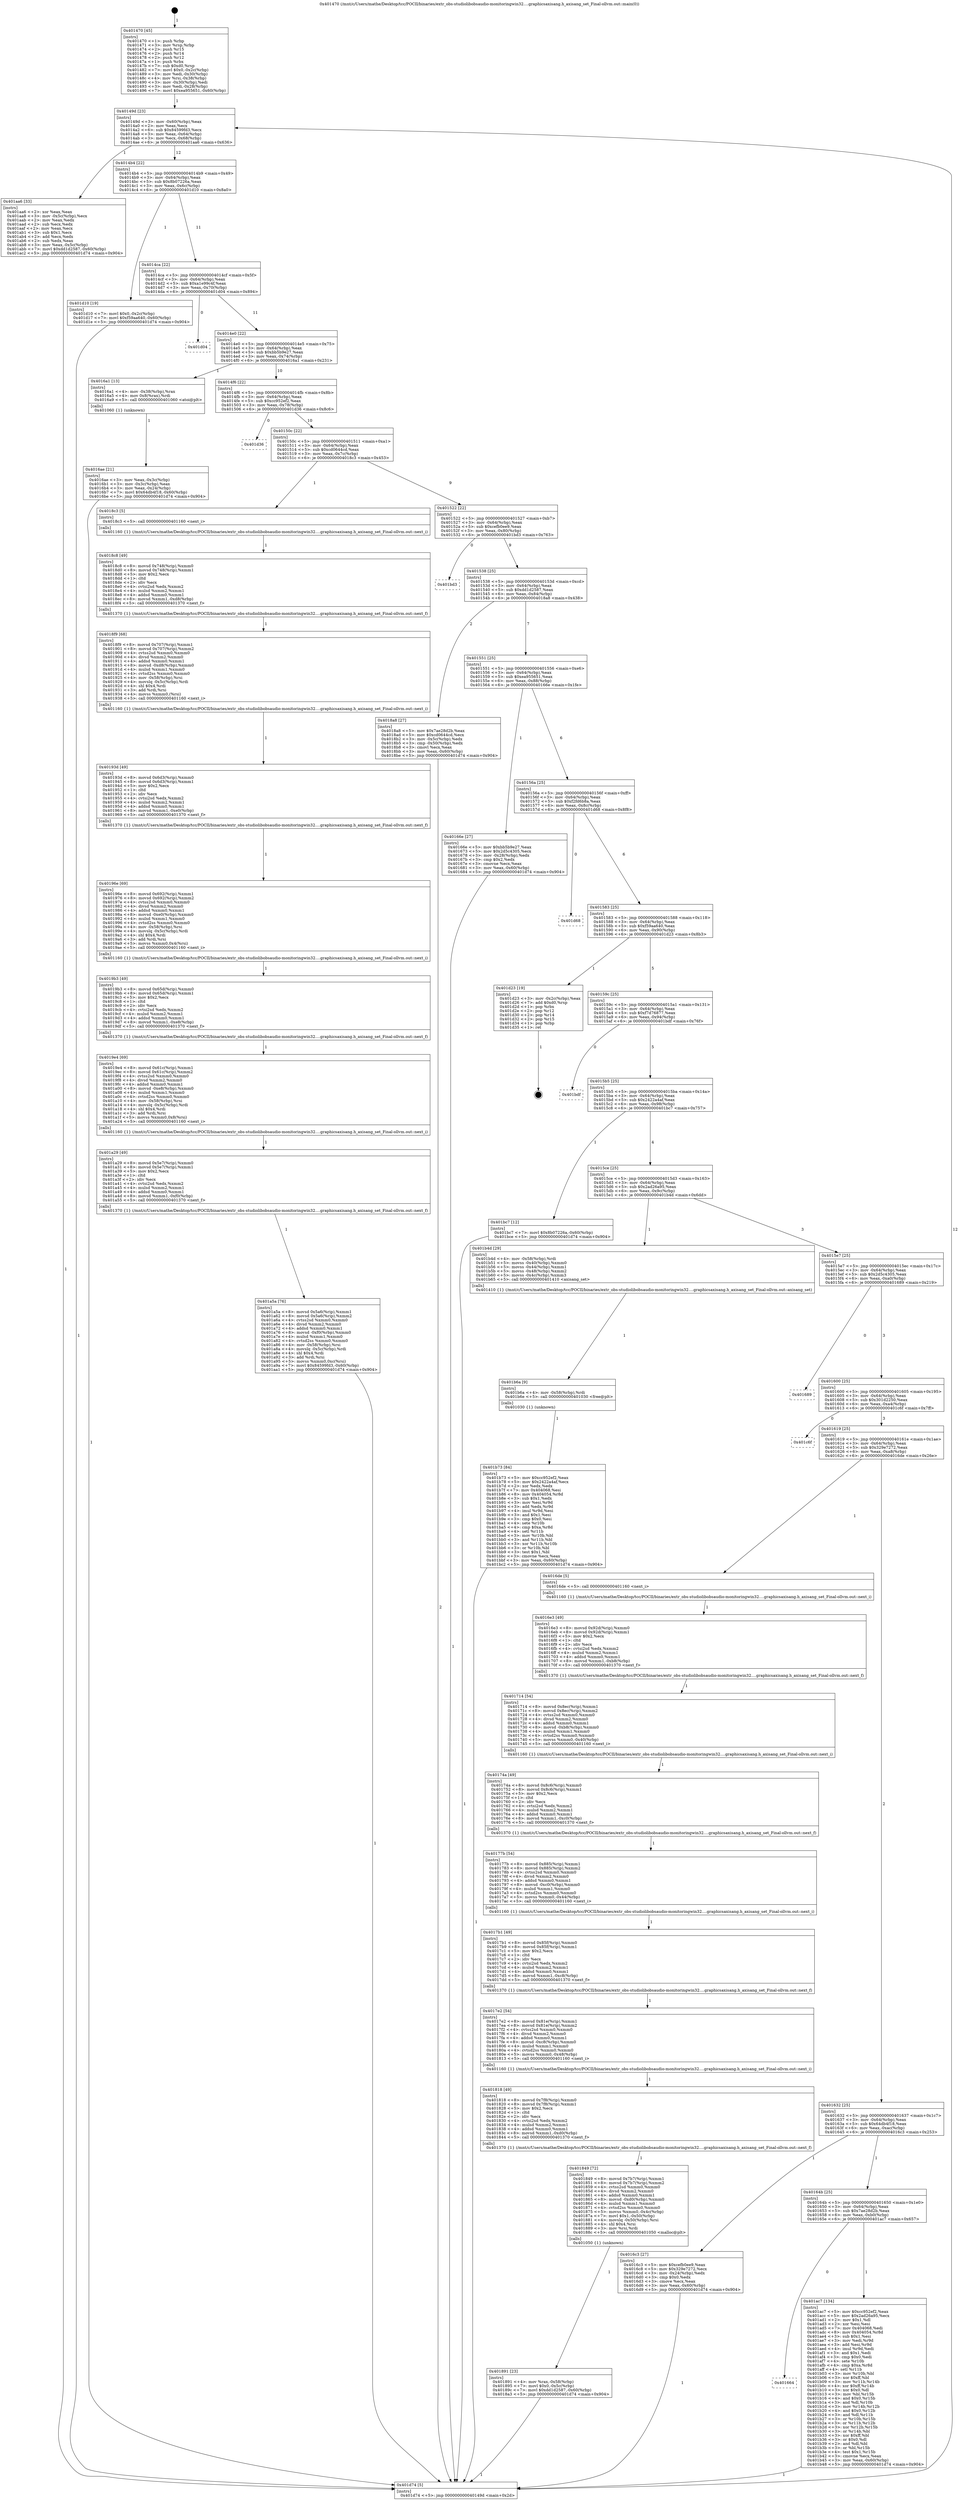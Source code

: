 digraph "0x401470" {
  label = "0x401470 (/mnt/c/Users/mathe/Desktop/tcc/POCII/binaries/extr_obs-studiolibobsaudio-monitoringwin32....graphicsaxisang.h_axisang_set_Final-ollvm.out::main(0))"
  labelloc = "t"
  node[shape=record]

  Entry [label="",width=0.3,height=0.3,shape=circle,fillcolor=black,style=filled]
  "0x40149d" [label="{
     0x40149d [23]\l
     | [instrs]\l
     &nbsp;&nbsp;0x40149d \<+3\>: mov -0x60(%rbp),%eax\l
     &nbsp;&nbsp;0x4014a0 \<+2\>: mov %eax,%ecx\l
     &nbsp;&nbsp;0x4014a2 \<+6\>: sub $0x84599fd3,%ecx\l
     &nbsp;&nbsp;0x4014a8 \<+3\>: mov %eax,-0x64(%rbp)\l
     &nbsp;&nbsp;0x4014ab \<+3\>: mov %ecx,-0x68(%rbp)\l
     &nbsp;&nbsp;0x4014ae \<+6\>: je 0000000000401aa6 \<main+0x636\>\l
  }"]
  "0x401aa6" [label="{
     0x401aa6 [33]\l
     | [instrs]\l
     &nbsp;&nbsp;0x401aa6 \<+2\>: xor %eax,%eax\l
     &nbsp;&nbsp;0x401aa8 \<+3\>: mov -0x5c(%rbp),%ecx\l
     &nbsp;&nbsp;0x401aab \<+2\>: mov %eax,%edx\l
     &nbsp;&nbsp;0x401aad \<+2\>: sub %ecx,%edx\l
     &nbsp;&nbsp;0x401aaf \<+2\>: mov %eax,%ecx\l
     &nbsp;&nbsp;0x401ab1 \<+3\>: sub $0x1,%ecx\l
     &nbsp;&nbsp;0x401ab4 \<+2\>: add %ecx,%edx\l
     &nbsp;&nbsp;0x401ab6 \<+2\>: sub %edx,%eax\l
     &nbsp;&nbsp;0x401ab8 \<+3\>: mov %eax,-0x5c(%rbp)\l
     &nbsp;&nbsp;0x401abb \<+7\>: movl $0xdd1d2587,-0x60(%rbp)\l
     &nbsp;&nbsp;0x401ac2 \<+5\>: jmp 0000000000401d74 \<main+0x904\>\l
  }"]
  "0x4014b4" [label="{
     0x4014b4 [22]\l
     | [instrs]\l
     &nbsp;&nbsp;0x4014b4 \<+5\>: jmp 00000000004014b9 \<main+0x49\>\l
     &nbsp;&nbsp;0x4014b9 \<+3\>: mov -0x64(%rbp),%eax\l
     &nbsp;&nbsp;0x4014bc \<+5\>: sub $0x8b07226a,%eax\l
     &nbsp;&nbsp;0x4014c1 \<+3\>: mov %eax,-0x6c(%rbp)\l
     &nbsp;&nbsp;0x4014c4 \<+6\>: je 0000000000401d10 \<main+0x8a0\>\l
  }"]
  Exit [label="",width=0.3,height=0.3,shape=circle,fillcolor=black,style=filled,peripheries=2]
  "0x401d10" [label="{
     0x401d10 [19]\l
     | [instrs]\l
     &nbsp;&nbsp;0x401d10 \<+7\>: movl $0x0,-0x2c(%rbp)\l
     &nbsp;&nbsp;0x401d17 \<+7\>: movl $0xf59aa640,-0x60(%rbp)\l
     &nbsp;&nbsp;0x401d1e \<+5\>: jmp 0000000000401d74 \<main+0x904\>\l
  }"]
  "0x4014ca" [label="{
     0x4014ca [22]\l
     | [instrs]\l
     &nbsp;&nbsp;0x4014ca \<+5\>: jmp 00000000004014cf \<main+0x5f\>\l
     &nbsp;&nbsp;0x4014cf \<+3\>: mov -0x64(%rbp),%eax\l
     &nbsp;&nbsp;0x4014d2 \<+5\>: sub $0xa1e99c4f,%eax\l
     &nbsp;&nbsp;0x4014d7 \<+3\>: mov %eax,-0x70(%rbp)\l
     &nbsp;&nbsp;0x4014da \<+6\>: je 0000000000401d04 \<main+0x894\>\l
  }"]
  "0x401b73" [label="{
     0x401b73 [84]\l
     | [instrs]\l
     &nbsp;&nbsp;0x401b73 \<+5\>: mov $0xcc952ef2,%eax\l
     &nbsp;&nbsp;0x401b78 \<+5\>: mov $0x2422a4af,%ecx\l
     &nbsp;&nbsp;0x401b7d \<+2\>: xor %edx,%edx\l
     &nbsp;&nbsp;0x401b7f \<+7\>: mov 0x404068,%esi\l
     &nbsp;&nbsp;0x401b86 \<+8\>: mov 0x404054,%r8d\l
     &nbsp;&nbsp;0x401b8e \<+3\>: sub $0x1,%edx\l
     &nbsp;&nbsp;0x401b91 \<+3\>: mov %esi,%r9d\l
     &nbsp;&nbsp;0x401b94 \<+3\>: add %edx,%r9d\l
     &nbsp;&nbsp;0x401b97 \<+4\>: imul %r9d,%esi\l
     &nbsp;&nbsp;0x401b9b \<+3\>: and $0x1,%esi\l
     &nbsp;&nbsp;0x401b9e \<+3\>: cmp $0x0,%esi\l
     &nbsp;&nbsp;0x401ba1 \<+4\>: sete %r10b\l
     &nbsp;&nbsp;0x401ba5 \<+4\>: cmp $0xa,%r8d\l
     &nbsp;&nbsp;0x401ba9 \<+4\>: setl %r11b\l
     &nbsp;&nbsp;0x401bad \<+3\>: mov %r10b,%bl\l
     &nbsp;&nbsp;0x401bb0 \<+3\>: and %r11b,%bl\l
     &nbsp;&nbsp;0x401bb3 \<+3\>: xor %r11b,%r10b\l
     &nbsp;&nbsp;0x401bb6 \<+3\>: or %r10b,%bl\l
     &nbsp;&nbsp;0x401bb9 \<+3\>: test $0x1,%bl\l
     &nbsp;&nbsp;0x401bbc \<+3\>: cmovne %ecx,%eax\l
     &nbsp;&nbsp;0x401bbf \<+3\>: mov %eax,-0x60(%rbp)\l
     &nbsp;&nbsp;0x401bc2 \<+5\>: jmp 0000000000401d74 \<main+0x904\>\l
  }"]
  "0x401d04" [label="{
     0x401d04\l
  }", style=dashed]
  "0x4014e0" [label="{
     0x4014e0 [22]\l
     | [instrs]\l
     &nbsp;&nbsp;0x4014e0 \<+5\>: jmp 00000000004014e5 \<main+0x75\>\l
     &nbsp;&nbsp;0x4014e5 \<+3\>: mov -0x64(%rbp),%eax\l
     &nbsp;&nbsp;0x4014e8 \<+5\>: sub $0xbb5b9e27,%eax\l
     &nbsp;&nbsp;0x4014ed \<+3\>: mov %eax,-0x74(%rbp)\l
     &nbsp;&nbsp;0x4014f0 \<+6\>: je 00000000004016a1 \<main+0x231\>\l
  }"]
  "0x401b6a" [label="{
     0x401b6a [9]\l
     | [instrs]\l
     &nbsp;&nbsp;0x401b6a \<+4\>: mov -0x58(%rbp),%rdi\l
     &nbsp;&nbsp;0x401b6e \<+5\>: call 0000000000401030 \<free@plt\>\l
     | [calls]\l
     &nbsp;&nbsp;0x401030 \{1\} (unknown)\l
  }"]
  "0x4016a1" [label="{
     0x4016a1 [13]\l
     | [instrs]\l
     &nbsp;&nbsp;0x4016a1 \<+4\>: mov -0x38(%rbp),%rax\l
     &nbsp;&nbsp;0x4016a5 \<+4\>: mov 0x8(%rax),%rdi\l
     &nbsp;&nbsp;0x4016a9 \<+5\>: call 0000000000401060 \<atoi@plt\>\l
     | [calls]\l
     &nbsp;&nbsp;0x401060 \{1\} (unknown)\l
  }"]
  "0x4014f6" [label="{
     0x4014f6 [22]\l
     | [instrs]\l
     &nbsp;&nbsp;0x4014f6 \<+5\>: jmp 00000000004014fb \<main+0x8b\>\l
     &nbsp;&nbsp;0x4014fb \<+3\>: mov -0x64(%rbp),%eax\l
     &nbsp;&nbsp;0x4014fe \<+5\>: sub $0xcc952ef2,%eax\l
     &nbsp;&nbsp;0x401503 \<+3\>: mov %eax,-0x78(%rbp)\l
     &nbsp;&nbsp;0x401506 \<+6\>: je 0000000000401d36 \<main+0x8c6\>\l
  }"]
  "0x401664" [label="{
     0x401664\l
  }", style=dashed]
  "0x401d36" [label="{
     0x401d36\l
  }", style=dashed]
  "0x40150c" [label="{
     0x40150c [22]\l
     | [instrs]\l
     &nbsp;&nbsp;0x40150c \<+5\>: jmp 0000000000401511 \<main+0xa1\>\l
     &nbsp;&nbsp;0x401511 \<+3\>: mov -0x64(%rbp),%eax\l
     &nbsp;&nbsp;0x401514 \<+5\>: sub $0xcd0644cd,%eax\l
     &nbsp;&nbsp;0x401519 \<+3\>: mov %eax,-0x7c(%rbp)\l
     &nbsp;&nbsp;0x40151c \<+6\>: je 00000000004018c3 \<main+0x453\>\l
  }"]
  "0x401ac7" [label="{
     0x401ac7 [134]\l
     | [instrs]\l
     &nbsp;&nbsp;0x401ac7 \<+5\>: mov $0xcc952ef2,%eax\l
     &nbsp;&nbsp;0x401acc \<+5\>: mov $0x2ad26a95,%ecx\l
     &nbsp;&nbsp;0x401ad1 \<+2\>: mov $0x1,%dl\l
     &nbsp;&nbsp;0x401ad3 \<+2\>: xor %esi,%esi\l
     &nbsp;&nbsp;0x401ad5 \<+7\>: mov 0x404068,%edi\l
     &nbsp;&nbsp;0x401adc \<+8\>: mov 0x404054,%r8d\l
     &nbsp;&nbsp;0x401ae4 \<+3\>: sub $0x1,%esi\l
     &nbsp;&nbsp;0x401ae7 \<+3\>: mov %edi,%r9d\l
     &nbsp;&nbsp;0x401aea \<+3\>: add %esi,%r9d\l
     &nbsp;&nbsp;0x401aed \<+4\>: imul %r9d,%edi\l
     &nbsp;&nbsp;0x401af1 \<+3\>: and $0x1,%edi\l
     &nbsp;&nbsp;0x401af4 \<+3\>: cmp $0x0,%edi\l
     &nbsp;&nbsp;0x401af7 \<+4\>: sete %r10b\l
     &nbsp;&nbsp;0x401afb \<+4\>: cmp $0xa,%r8d\l
     &nbsp;&nbsp;0x401aff \<+4\>: setl %r11b\l
     &nbsp;&nbsp;0x401b03 \<+3\>: mov %r10b,%bl\l
     &nbsp;&nbsp;0x401b06 \<+3\>: xor $0xff,%bl\l
     &nbsp;&nbsp;0x401b09 \<+3\>: mov %r11b,%r14b\l
     &nbsp;&nbsp;0x401b0c \<+4\>: xor $0xff,%r14b\l
     &nbsp;&nbsp;0x401b10 \<+3\>: xor $0x0,%dl\l
     &nbsp;&nbsp;0x401b13 \<+3\>: mov %bl,%r15b\l
     &nbsp;&nbsp;0x401b16 \<+4\>: and $0x0,%r15b\l
     &nbsp;&nbsp;0x401b1a \<+3\>: and %dl,%r10b\l
     &nbsp;&nbsp;0x401b1d \<+3\>: mov %r14b,%r12b\l
     &nbsp;&nbsp;0x401b20 \<+4\>: and $0x0,%r12b\l
     &nbsp;&nbsp;0x401b24 \<+3\>: and %dl,%r11b\l
     &nbsp;&nbsp;0x401b27 \<+3\>: or %r10b,%r15b\l
     &nbsp;&nbsp;0x401b2a \<+3\>: or %r11b,%r12b\l
     &nbsp;&nbsp;0x401b2d \<+3\>: xor %r12b,%r15b\l
     &nbsp;&nbsp;0x401b30 \<+3\>: or %r14b,%bl\l
     &nbsp;&nbsp;0x401b33 \<+3\>: xor $0xff,%bl\l
     &nbsp;&nbsp;0x401b36 \<+3\>: or $0x0,%dl\l
     &nbsp;&nbsp;0x401b39 \<+2\>: and %dl,%bl\l
     &nbsp;&nbsp;0x401b3b \<+3\>: or %bl,%r15b\l
     &nbsp;&nbsp;0x401b3e \<+4\>: test $0x1,%r15b\l
     &nbsp;&nbsp;0x401b42 \<+3\>: cmovne %ecx,%eax\l
     &nbsp;&nbsp;0x401b45 \<+3\>: mov %eax,-0x60(%rbp)\l
     &nbsp;&nbsp;0x401b48 \<+5\>: jmp 0000000000401d74 \<main+0x904\>\l
  }"]
  "0x4018c3" [label="{
     0x4018c3 [5]\l
     | [instrs]\l
     &nbsp;&nbsp;0x4018c3 \<+5\>: call 0000000000401160 \<next_i\>\l
     | [calls]\l
     &nbsp;&nbsp;0x401160 \{1\} (/mnt/c/Users/mathe/Desktop/tcc/POCII/binaries/extr_obs-studiolibobsaudio-monitoringwin32....graphicsaxisang.h_axisang_set_Final-ollvm.out::next_i)\l
  }"]
  "0x401522" [label="{
     0x401522 [22]\l
     | [instrs]\l
     &nbsp;&nbsp;0x401522 \<+5\>: jmp 0000000000401527 \<main+0xb7\>\l
     &nbsp;&nbsp;0x401527 \<+3\>: mov -0x64(%rbp),%eax\l
     &nbsp;&nbsp;0x40152a \<+5\>: sub $0xcefb0ee9,%eax\l
     &nbsp;&nbsp;0x40152f \<+3\>: mov %eax,-0x80(%rbp)\l
     &nbsp;&nbsp;0x401532 \<+6\>: je 0000000000401bd3 \<main+0x763\>\l
  }"]
  "0x401a5a" [label="{
     0x401a5a [76]\l
     | [instrs]\l
     &nbsp;&nbsp;0x401a5a \<+8\>: movsd 0x5a6(%rip),%xmm1\l
     &nbsp;&nbsp;0x401a62 \<+8\>: movsd 0x5a6(%rip),%xmm2\l
     &nbsp;&nbsp;0x401a6a \<+4\>: cvtss2sd %xmm0,%xmm0\l
     &nbsp;&nbsp;0x401a6e \<+4\>: divsd %xmm2,%xmm0\l
     &nbsp;&nbsp;0x401a72 \<+4\>: addsd %xmm0,%xmm1\l
     &nbsp;&nbsp;0x401a76 \<+8\>: movsd -0xf0(%rbp),%xmm0\l
     &nbsp;&nbsp;0x401a7e \<+4\>: mulsd %xmm1,%xmm0\l
     &nbsp;&nbsp;0x401a82 \<+4\>: cvtsd2ss %xmm0,%xmm0\l
     &nbsp;&nbsp;0x401a86 \<+4\>: mov -0x58(%rbp),%rsi\l
     &nbsp;&nbsp;0x401a8a \<+4\>: movslq -0x5c(%rbp),%rdi\l
     &nbsp;&nbsp;0x401a8e \<+4\>: shl $0x4,%rdi\l
     &nbsp;&nbsp;0x401a92 \<+3\>: add %rdi,%rsi\l
     &nbsp;&nbsp;0x401a95 \<+5\>: movss %xmm0,0xc(%rsi)\l
     &nbsp;&nbsp;0x401a9a \<+7\>: movl $0x84599fd3,-0x60(%rbp)\l
     &nbsp;&nbsp;0x401aa1 \<+5\>: jmp 0000000000401d74 \<main+0x904\>\l
  }"]
  "0x401bd3" [label="{
     0x401bd3\l
  }", style=dashed]
  "0x401538" [label="{
     0x401538 [25]\l
     | [instrs]\l
     &nbsp;&nbsp;0x401538 \<+5\>: jmp 000000000040153d \<main+0xcd\>\l
     &nbsp;&nbsp;0x40153d \<+3\>: mov -0x64(%rbp),%eax\l
     &nbsp;&nbsp;0x401540 \<+5\>: sub $0xdd1d2587,%eax\l
     &nbsp;&nbsp;0x401545 \<+6\>: mov %eax,-0x84(%rbp)\l
     &nbsp;&nbsp;0x40154b \<+6\>: je 00000000004018a8 \<main+0x438\>\l
  }"]
  "0x401a29" [label="{
     0x401a29 [49]\l
     | [instrs]\l
     &nbsp;&nbsp;0x401a29 \<+8\>: movsd 0x5e7(%rip),%xmm0\l
     &nbsp;&nbsp;0x401a31 \<+8\>: movsd 0x5e7(%rip),%xmm1\l
     &nbsp;&nbsp;0x401a39 \<+5\>: mov $0x2,%ecx\l
     &nbsp;&nbsp;0x401a3e \<+1\>: cltd\l
     &nbsp;&nbsp;0x401a3f \<+2\>: idiv %ecx\l
     &nbsp;&nbsp;0x401a41 \<+4\>: cvtsi2sd %edx,%xmm2\l
     &nbsp;&nbsp;0x401a45 \<+4\>: mulsd %xmm2,%xmm1\l
     &nbsp;&nbsp;0x401a49 \<+4\>: addsd %xmm0,%xmm1\l
     &nbsp;&nbsp;0x401a4d \<+8\>: movsd %xmm1,-0xf0(%rbp)\l
     &nbsp;&nbsp;0x401a55 \<+5\>: call 0000000000401370 \<next_f\>\l
     | [calls]\l
     &nbsp;&nbsp;0x401370 \{1\} (/mnt/c/Users/mathe/Desktop/tcc/POCII/binaries/extr_obs-studiolibobsaudio-monitoringwin32....graphicsaxisang.h_axisang_set_Final-ollvm.out::next_f)\l
  }"]
  "0x4018a8" [label="{
     0x4018a8 [27]\l
     | [instrs]\l
     &nbsp;&nbsp;0x4018a8 \<+5\>: mov $0x7ae28d2b,%eax\l
     &nbsp;&nbsp;0x4018ad \<+5\>: mov $0xcd0644cd,%ecx\l
     &nbsp;&nbsp;0x4018b2 \<+3\>: mov -0x5c(%rbp),%edx\l
     &nbsp;&nbsp;0x4018b5 \<+3\>: cmp -0x50(%rbp),%edx\l
     &nbsp;&nbsp;0x4018b8 \<+3\>: cmovl %ecx,%eax\l
     &nbsp;&nbsp;0x4018bb \<+3\>: mov %eax,-0x60(%rbp)\l
     &nbsp;&nbsp;0x4018be \<+5\>: jmp 0000000000401d74 \<main+0x904\>\l
  }"]
  "0x401551" [label="{
     0x401551 [25]\l
     | [instrs]\l
     &nbsp;&nbsp;0x401551 \<+5\>: jmp 0000000000401556 \<main+0xe6\>\l
     &nbsp;&nbsp;0x401556 \<+3\>: mov -0x64(%rbp),%eax\l
     &nbsp;&nbsp;0x401559 \<+5\>: sub $0xea955651,%eax\l
     &nbsp;&nbsp;0x40155e \<+6\>: mov %eax,-0x88(%rbp)\l
     &nbsp;&nbsp;0x401564 \<+6\>: je 000000000040166e \<main+0x1fe\>\l
  }"]
  "0x4019e4" [label="{
     0x4019e4 [69]\l
     | [instrs]\l
     &nbsp;&nbsp;0x4019e4 \<+8\>: movsd 0x61c(%rip),%xmm1\l
     &nbsp;&nbsp;0x4019ec \<+8\>: movsd 0x61c(%rip),%xmm2\l
     &nbsp;&nbsp;0x4019f4 \<+4\>: cvtss2sd %xmm0,%xmm0\l
     &nbsp;&nbsp;0x4019f8 \<+4\>: divsd %xmm2,%xmm0\l
     &nbsp;&nbsp;0x4019fc \<+4\>: addsd %xmm0,%xmm1\l
     &nbsp;&nbsp;0x401a00 \<+8\>: movsd -0xe8(%rbp),%xmm0\l
     &nbsp;&nbsp;0x401a08 \<+4\>: mulsd %xmm1,%xmm0\l
     &nbsp;&nbsp;0x401a0c \<+4\>: cvtsd2ss %xmm0,%xmm0\l
     &nbsp;&nbsp;0x401a10 \<+4\>: mov -0x58(%rbp),%rsi\l
     &nbsp;&nbsp;0x401a14 \<+4\>: movslq -0x5c(%rbp),%rdi\l
     &nbsp;&nbsp;0x401a18 \<+4\>: shl $0x4,%rdi\l
     &nbsp;&nbsp;0x401a1c \<+3\>: add %rdi,%rsi\l
     &nbsp;&nbsp;0x401a1f \<+5\>: movss %xmm0,0x8(%rsi)\l
     &nbsp;&nbsp;0x401a24 \<+5\>: call 0000000000401160 \<next_i\>\l
     | [calls]\l
     &nbsp;&nbsp;0x401160 \{1\} (/mnt/c/Users/mathe/Desktop/tcc/POCII/binaries/extr_obs-studiolibobsaudio-monitoringwin32....graphicsaxisang.h_axisang_set_Final-ollvm.out::next_i)\l
  }"]
  "0x40166e" [label="{
     0x40166e [27]\l
     | [instrs]\l
     &nbsp;&nbsp;0x40166e \<+5\>: mov $0xbb5b9e27,%eax\l
     &nbsp;&nbsp;0x401673 \<+5\>: mov $0x2d5c4305,%ecx\l
     &nbsp;&nbsp;0x401678 \<+3\>: mov -0x28(%rbp),%edx\l
     &nbsp;&nbsp;0x40167b \<+3\>: cmp $0x2,%edx\l
     &nbsp;&nbsp;0x40167e \<+3\>: cmovne %ecx,%eax\l
     &nbsp;&nbsp;0x401681 \<+3\>: mov %eax,-0x60(%rbp)\l
     &nbsp;&nbsp;0x401684 \<+5\>: jmp 0000000000401d74 \<main+0x904\>\l
  }"]
  "0x40156a" [label="{
     0x40156a [25]\l
     | [instrs]\l
     &nbsp;&nbsp;0x40156a \<+5\>: jmp 000000000040156f \<main+0xff\>\l
     &nbsp;&nbsp;0x40156f \<+3\>: mov -0x64(%rbp),%eax\l
     &nbsp;&nbsp;0x401572 \<+5\>: sub $0xf2fd6b8a,%eax\l
     &nbsp;&nbsp;0x401577 \<+6\>: mov %eax,-0x8c(%rbp)\l
     &nbsp;&nbsp;0x40157d \<+6\>: je 0000000000401d68 \<main+0x8f8\>\l
  }"]
  "0x401d74" [label="{
     0x401d74 [5]\l
     | [instrs]\l
     &nbsp;&nbsp;0x401d74 \<+5\>: jmp 000000000040149d \<main+0x2d\>\l
  }"]
  "0x401470" [label="{
     0x401470 [45]\l
     | [instrs]\l
     &nbsp;&nbsp;0x401470 \<+1\>: push %rbp\l
     &nbsp;&nbsp;0x401471 \<+3\>: mov %rsp,%rbp\l
     &nbsp;&nbsp;0x401474 \<+2\>: push %r15\l
     &nbsp;&nbsp;0x401476 \<+2\>: push %r14\l
     &nbsp;&nbsp;0x401478 \<+2\>: push %r12\l
     &nbsp;&nbsp;0x40147a \<+1\>: push %rbx\l
     &nbsp;&nbsp;0x40147b \<+7\>: sub $0xd0,%rsp\l
     &nbsp;&nbsp;0x401482 \<+7\>: movl $0x0,-0x2c(%rbp)\l
     &nbsp;&nbsp;0x401489 \<+3\>: mov %edi,-0x30(%rbp)\l
     &nbsp;&nbsp;0x40148c \<+4\>: mov %rsi,-0x38(%rbp)\l
     &nbsp;&nbsp;0x401490 \<+3\>: mov -0x30(%rbp),%edi\l
     &nbsp;&nbsp;0x401493 \<+3\>: mov %edi,-0x28(%rbp)\l
     &nbsp;&nbsp;0x401496 \<+7\>: movl $0xea955651,-0x60(%rbp)\l
  }"]
  "0x4016ae" [label="{
     0x4016ae [21]\l
     | [instrs]\l
     &nbsp;&nbsp;0x4016ae \<+3\>: mov %eax,-0x3c(%rbp)\l
     &nbsp;&nbsp;0x4016b1 \<+3\>: mov -0x3c(%rbp),%eax\l
     &nbsp;&nbsp;0x4016b4 \<+3\>: mov %eax,-0x24(%rbp)\l
     &nbsp;&nbsp;0x4016b7 \<+7\>: movl $0x64db4f18,-0x60(%rbp)\l
     &nbsp;&nbsp;0x4016be \<+5\>: jmp 0000000000401d74 \<main+0x904\>\l
  }"]
  "0x4019b3" [label="{
     0x4019b3 [49]\l
     | [instrs]\l
     &nbsp;&nbsp;0x4019b3 \<+8\>: movsd 0x65d(%rip),%xmm0\l
     &nbsp;&nbsp;0x4019bb \<+8\>: movsd 0x65d(%rip),%xmm1\l
     &nbsp;&nbsp;0x4019c3 \<+5\>: mov $0x2,%ecx\l
     &nbsp;&nbsp;0x4019c8 \<+1\>: cltd\l
     &nbsp;&nbsp;0x4019c9 \<+2\>: idiv %ecx\l
     &nbsp;&nbsp;0x4019cb \<+4\>: cvtsi2sd %edx,%xmm2\l
     &nbsp;&nbsp;0x4019cf \<+4\>: mulsd %xmm2,%xmm1\l
     &nbsp;&nbsp;0x4019d3 \<+4\>: addsd %xmm0,%xmm1\l
     &nbsp;&nbsp;0x4019d7 \<+8\>: movsd %xmm1,-0xe8(%rbp)\l
     &nbsp;&nbsp;0x4019df \<+5\>: call 0000000000401370 \<next_f\>\l
     | [calls]\l
     &nbsp;&nbsp;0x401370 \{1\} (/mnt/c/Users/mathe/Desktop/tcc/POCII/binaries/extr_obs-studiolibobsaudio-monitoringwin32....graphicsaxisang.h_axisang_set_Final-ollvm.out::next_f)\l
  }"]
  "0x401d68" [label="{
     0x401d68\l
  }", style=dashed]
  "0x401583" [label="{
     0x401583 [25]\l
     | [instrs]\l
     &nbsp;&nbsp;0x401583 \<+5\>: jmp 0000000000401588 \<main+0x118\>\l
     &nbsp;&nbsp;0x401588 \<+3\>: mov -0x64(%rbp),%eax\l
     &nbsp;&nbsp;0x40158b \<+5\>: sub $0xf59aa640,%eax\l
     &nbsp;&nbsp;0x401590 \<+6\>: mov %eax,-0x90(%rbp)\l
     &nbsp;&nbsp;0x401596 \<+6\>: je 0000000000401d23 \<main+0x8b3\>\l
  }"]
  "0x40196e" [label="{
     0x40196e [69]\l
     | [instrs]\l
     &nbsp;&nbsp;0x40196e \<+8\>: movsd 0x692(%rip),%xmm1\l
     &nbsp;&nbsp;0x401976 \<+8\>: movsd 0x692(%rip),%xmm2\l
     &nbsp;&nbsp;0x40197e \<+4\>: cvtss2sd %xmm0,%xmm0\l
     &nbsp;&nbsp;0x401982 \<+4\>: divsd %xmm2,%xmm0\l
     &nbsp;&nbsp;0x401986 \<+4\>: addsd %xmm0,%xmm1\l
     &nbsp;&nbsp;0x40198a \<+8\>: movsd -0xe0(%rbp),%xmm0\l
     &nbsp;&nbsp;0x401992 \<+4\>: mulsd %xmm1,%xmm0\l
     &nbsp;&nbsp;0x401996 \<+4\>: cvtsd2ss %xmm0,%xmm0\l
     &nbsp;&nbsp;0x40199a \<+4\>: mov -0x58(%rbp),%rsi\l
     &nbsp;&nbsp;0x40199e \<+4\>: movslq -0x5c(%rbp),%rdi\l
     &nbsp;&nbsp;0x4019a2 \<+4\>: shl $0x4,%rdi\l
     &nbsp;&nbsp;0x4019a6 \<+3\>: add %rdi,%rsi\l
     &nbsp;&nbsp;0x4019a9 \<+5\>: movss %xmm0,0x4(%rsi)\l
     &nbsp;&nbsp;0x4019ae \<+5\>: call 0000000000401160 \<next_i\>\l
     | [calls]\l
     &nbsp;&nbsp;0x401160 \{1\} (/mnt/c/Users/mathe/Desktop/tcc/POCII/binaries/extr_obs-studiolibobsaudio-monitoringwin32....graphicsaxisang.h_axisang_set_Final-ollvm.out::next_i)\l
  }"]
  "0x401d23" [label="{
     0x401d23 [19]\l
     | [instrs]\l
     &nbsp;&nbsp;0x401d23 \<+3\>: mov -0x2c(%rbp),%eax\l
     &nbsp;&nbsp;0x401d26 \<+7\>: add $0xd0,%rsp\l
     &nbsp;&nbsp;0x401d2d \<+1\>: pop %rbx\l
     &nbsp;&nbsp;0x401d2e \<+2\>: pop %r12\l
     &nbsp;&nbsp;0x401d30 \<+2\>: pop %r14\l
     &nbsp;&nbsp;0x401d32 \<+2\>: pop %r15\l
     &nbsp;&nbsp;0x401d34 \<+1\>: pop %rbp\l
     &nbsp;&nbsp;0x401d35 \<+1\>: ret\l
  }"]
  "0x40159c" [label="{
     0x40159c [25]\l
     | [instrs]\l
     &nbsp;&nbsp;0x40159c \<+5\>: jmp 00000000004015a1 \<main+0x131\>\l
     &nbsp;&nbsp;0x4015a1 \<+3\>: mov -0x64(%rbp),%eax\l
     &nbsp;&nbsp;0x4015a4 \<+5\>: sub $0xf7d76877,%eax\l
     &nbsp;&nbsp;0x4015a9 \<+6\>: mov %eax,-0x94(%rbp)\l
     &nbsp;&nbsp;0x4015af \<+6\>: je 0000000000401bdf \<main+0x76f\>\l
  }"]
  "0x40193d" [label="{
     0x40193d [49]\l
     | [instrs]\l
     &nbsp;&nbsp;0x40193d \<+8\>: movsd 0x6d3(%rip),%xmm0\l
     &nbsp;&nbsp;0x401945 \<+8\>: movsd 0x6d3(%rip),%xmm1\l
     &nbsp;&nbsp;0x40194d \<+5\>: mov $0x2,%ecx\l
     &nbsp;&nbsp;0x401952 \<+1\>: cltd\l
     &nbsp;&nbsp;0x401953 \<+2\>: idiv %ecx\l
     &nbsp;&nbsp;0x401955 \<+4\>: cvtsi2sd %edx,%xmm2\l
     &nbsp;&nbsp;0x401959 \<+4\>: mulsd %xmm2,%xmm1\l
     &nbsp;&nbsp;0x40195d \<+4\>: addsd %xmm0,%xmm1\l
     &nbsp;&nbsp;0x401961 \<+8\>: movsd %xmm1,-0xe0(%rbp)\l
     &nbsp;&nbsp;0x401969 \<+5\>: call 0000000000401370 \<next_f\>\l
     | [calls]\l
     &nbsp;&nbsp;0x401370 \{1\} (/mnt/c/Users/mathe/Desktop/tcc/POCII/binaries/extr_obs-studiolibobsaudio-monitoringwin32....graphicsaxisang.h_axisang_set_Final-ollvm.out::next_f)\l
  }"]
  "0x401bdf" [label="{
     0x401bdf\l
  }", style=dashed]
  "0x4015b5" [label="{
     0x4015b5 [25]\l
     | [instrs]\l
     &nbsp;&nbsp;0x4015b5 \<+5\>: jmp 00000000004015ba \<main+0x14a\>\l
     &nbsp;&nbsp;0x4015ba \<+3\>: mov -0x64(%rbp),%eax\l
     &nbsp;&nbsp;0x4015bd \<+5\>: sub $0x2422a4af,%eax\l
     &nbsp;&nbsp;0x4015c2 \<+6\>: mov %eax,-0x98(%rbp)\l
     &nbsp;&nbsp;0x4015c8 \<+6\>: je 0000000000401bc7 \<main+0x757\>\l
  }"]
  "0x4018f9" [label="{
     0x4018f9 [68]\l
     | [instrs]\l
     &nbsp;&nbsp;0x4018f9 \<+8\>: movsd 0x707(%rip),%xmm1\l
     &nbsp;&nbsp;0x401901 \<+8\>: movsd 0x707(%rip),%xmm2\l
     &nbsp;&nbsp;0x401909 \<+4\>: cvtss2sd %xmm0,%xmm0\l
     &nbsp;&nbsp;0x40190d \<+4\>: divsd %xmm2,%xmm0\l
     &nbsp;&nbsp;0x401911 \<+4\>: addsd %xmm0,%xmm1\l
     &nbsp;&nbsp;0x401915 \<+8\>: movsd -0xd8(%rbp),%xmm0\l
     &nbsp;&nbsp;0x40191d \<+4\>: mulsd %xmm1,%xmm0\l
     &nbsp;&nbsp;0x401921 \<+4\>: cvtsd2ss %xmm0,%xmm0\l
     &nbsp;&nbsp;0x401925 \<+4\>: mov -0x58(%rbp),%rsi\l
     &nbsp;&nbsp;0x401929 \<+4\>: movslq -0x5c(%rbp),%rdi\l
     &nbsp;&nbsp;0x40192d \<+4\>: shl $0x4,%rdi\l
     &nbsp;&nbsp;0x401931 \<+3\>: add %rdi,%rsi\l
     &nbsp;&nbsp;0x401934 \<+4\>: movss %xmm0,(%rsi)\l
     &nbsp;&nbsp;0x401938 \<+5\>: call 0000000000401160 \<next_i\>\l
     | [calls]\l
     &nbsp;&nbsp;0x401160 \{1\} (/mnt/c/Users/mathe/Desktop/tcc/POCII/binaries/extr_obs-studiolibobsaudio-monitoringwin32....graphicsaxisang.h_axisang_set_Final-ollvm.out::next_i)\l
  }"]
  "0x401bc7" [label="{
     0x401bc7 [12]\l
     | [instrs]\l
     &nbsp;&nbsp;0x401bc7 \<+7\>: movl $0x8b07226a,-0x60(%rbp)\l
     &nbsp;&nbsp;0x401bce \<+5\>: jmp 0000000000401d74 \<main+0x904\>\l
  }"]
  "0x4015ce" [label="{
     0x4015ce [25]\l
     | [instrs]\l
     &nbsp;&nbsp;0x4015ce \<+5\>: jmp 00000000004015d3 \<main+0x163\>\l
     &nbsp;&nbsp;0x4015d3 \<+3\>: mov -0x64(%rbp),%eax\l
     &nbsp;&nbsp;0x4015d6 \<+5\>: sub $0x2ad26a95,%eax\l
     &nbsp;&nbsp;0x4015db \<+6\>: mov %eax,-0x9c(%rbp)\l
     &nbsp;&nbsp;0x4015e1 \<+6\>: je 0000000000401b4d \<main+0x6dd\>\l
  }"]
  "0x4018c8" [label="{
     0x4018c8 [49]\l
     | [instrs]\l
     &nbsp;&nbsp;0x4018c8 \<+8\>: movsd 0x748(%rip),%xmm0\l
     &nbsp;&nbsp;0x4018d0 \<+8\>: movsd 0x748(%rip),%xmm1\l
     &nbsp;&nbsp;0x4018d8 \<+5\>: mov $0x2,%ecx\l
     &nbsp;&nbsp;0x4018dd \<+1\>: cltd\l
     &nbsp;&nbsp;0x4018de \<+2\>: idiv %ecx\l
     &nbsp;&nbsp;0x4018e0 \<+4\>: cvtsi2sd %edx,%xmm2\l
     &nbsp;&nbsp;0x4018e4 \<+4\>: mulsd %xmm2,%xmm1\l
     &nbsp;&nbsp;0x4018e8 \<+4\>: addsd %xmm0,%xmm1\l
     &nbsp;&nbsp;0x4018ec \<+8\>: movsd %xmm1,-0xd8(%rbp)\l
     &nbsp;&nbsp;0x4018f4 \<+5\>: call 0000000000401370 \<next_f\>\l
     | [calls]\l
     &nbsp;&nbsp;0x401370 \{1\} (/mnt/c/Users/mathe/Desktop/tcc/POCII/binaries/extr_obs-studiolibobsaudio-monitoringwin32....graphicsaxisang.h_axisang_set_Final-ollvm.out::next_f)\l
  }"]
  "0x401b4d" [label="{
     0x401b4d [29]\l
     | [instrs]\l
     &nbsp;&nbsp;0x401b4d \<+4\>: mov -0x58(%rbp),%rdi\l
     &nbsp;&nbsp;0x401b51 \<+5\>: movss -0x40(%rbp),%xmm0\l
     &nbsp;&nbsp;0x401b56 \<+5\>: movss -0x44(%rbp),%xmm1\l
     &nbsp;&nbsp;0x401b5b \<+5\>: movss -0x48(%rbp),%xmm2\l
     &nbsp;&nbsp;0x401b60 \<+5\>: movss -0x4c(%rbp),%xmm3\l
     &nbsp;&nbsp;0x401b65 \<+5\>: call 0000000000401410 \<axisang_set\>\l
     | [calls]\l
     &nbsp;&nbsp;0x401410 \{1\} (/mnt/c/Users/mathe/Desktop/tcc/POCII/binaries/extr_obs-studiolibobsaudio-monitoringwin32....graphicsaxisang.h_axisang_set_Final-ollvm.out::axisang_set)\l
  }"]
  "0x4015e7" [label="{
     0x4015e7 [25]\l
     | [instrs]\l
     &nbsp;&nbsp;0x4015e7 \<+5\>: jmp 00000000004015ec \<main+0x17c\>\l
     &nbsp;&nbsp;0x4015ec \<+3\>: mov -0x64(%rbp),%eax\l
     &nbsp;&nbsp;0x4015ef \<+5\>: sub $0x2d5c4305,%eax\l
     &nbsp;&nbsp;0x4015f4 \<+6\>: mov %eax,-0xa0(%rbp)\l
     &nbsp;&nbsp;0x4015fa \<+6\>: je 0000000000401689 \<main+0x219\>\l
  }"]
  "0x401891" [label="{
     0x401891 [23]\l
     | [instrs]\l
     &nbsp;&nbsp;0x401891 \<+4\>: mov %rax,-0x58(%rbp)\l
     &nbsp;&nbsp;0x401895 \<+7\>: movl $0x0,-0x5c(%rbp)\l
     &nbsp;&nbsp;0x40189c \<+7\>: movl $0xdd1d2587,-0x60(%rbp)\l
     &nbsp;&nbsp;0x4018a3 \<+5\>: jmp 0000000000401d74 \<main+0x904\>\l
  }"]
  "0x401689" [label="{
     0x401689\l
  }", style=dashed]
  "0x401600" [label="{
     0x401600 [25]\l
     | [instrs]\l
     &nbsp;&nbsp;0x401600 \<+5\>: jmp 0000000000401605 \<main+0x195\>\l
     &nbsp;&nbsp;0x401605 \<+3\>: mov -0x64(%rbp),%eax\l
     &nbsp;&nbsp;0x401608 \<+5\>: sub $0x301d2250,%eax\l
     &nbsp;&nbsp;0x40160d \<+6\>: mov %eax,-0xa4(%rbp)\l
     &nbsp;&nbsp;0x401613 \<+6\>: je 0000000000401c6f \<main+0x7ff\>\l
  }"]
  "0x401849" [label="{
     0x401849 [72]\l
     | [instrs]\l
     &nbsp;&nbsp;0x401849 \<+8\>: movsd 0x7b7(%rip),%xmm1\l
     &nbsp;&nbsp;0x401851 \<+8\>: movsd 0x7b7(%rip),%xmm2\l
     &nbsp;&nbsp;0x401859 \<+4\>: cvtss2sd %xmm0,%xmm0\l
     &nbsp;&nbsp;0x40185d \<+4\>: divsd %xmm2,%xmm0\l
     &nbsp;&nbsp;0x401861 \<+4\>: addsd %xmm0,%xmm1\l
     &nbsp;&nbsp;0x401865 \<+8\>: movsd -0xd0(%rbp),%xmm0\l
     &nbsp;&nbsp;0x40186d \<+4\>: mulsd %xmm1,%xmm0\l
     &nbsp;&nbsp;0x401871 \<+4\>: cvtsd2ss %xmm0,%xmm0\l
     &nbsp;&nbsp;0x401875 \<+5\>: movss %xmm0,-0x4c(%rbp)\l
     &nbsp;&nbsp;0x40187a \<+7\>: movl $0x1,-0x50(%rbp)\l
     &nbsp;&nbsp;0x401881 \<+4\>: movslq -0x50(%rbp),%rsi\l
     &nbsp;&nbsp;0x401885 \<+4\>: shl $0x4,%rsi\l
     &nbsp;&nbsp;0x401889 \<+3\>: mov %rsi,%rdi\l
     &nbsp;&nbsp;0x40188c \<+5\>: call 0000000000401050 \<malloc@plt\>\l
     | [calls]\l
     &nbsp;&nbsp;0x401050 \{1\} (unknown)\l
  }"]
  "0x401c6f" [label="{
     0x401c6f\l
  }", style=dashed]
  "0x401619" [label="{
     0x401619 [25]\l
     | [instrs]\l
     &nbsp;&nbsp;0x401619 \<+5\>: jmp 000000000040161e \<main+0x1ae\>\l
     &nbsp;&nbsp;0x40161e \<+3\>: mov -0x64(%rbp),%eax\l
     &nbsp;&nbsp;0x401621 \<+5\>: sub $0x329e7272,%eax\l
     &nbsp;&nbsp;0x401626 \<+6\>: mov %eax,-0xa8(%rbp)\l
     &nbsp;&nbsp;0x40162c \<+6\>: je 00000000004016de \<main+0x26e\>\l
  }"]
  "0x401818" [label="{
     0x401818 [49]\l
     | [instrs]\l
     &nbsp;&nbsp;0x401818 \<+8\>: movsd 0x7f8(%rip),%xmm0\l
     &nbsp;&nbsp;0x401820 \<+8\>: movsd 0x7f8(%rip),%xmm1\l
     &nbsp;&nbsp;0x401828 \<+5\>: mov $0x2,%ecx\l
     &nbsp;&nbsp;0x40182d \<+1\>: cltd\l
     &nbsp;&nbsp;0x40182e \<+2\>: idiv %ecx\l
     &nbsp;&nbsp;0x401830 \<+4\>: cvtsi2sd %edx,%xmm2\l
     &nbsp;&nbsp;0x401834 \<+4\>: mulsd %xmm2,%xmm1\l
     &nbsp;&nbsp;0x401838 \<+4\>: addsd %xmm0,%xmm1\l
     &nbsp;&nbsp;0x40183c \<+8\>: movsd %xmm1,-0xd0(%rbp)\l
     &nbsp;&nbsp;0x401844 \<+5\>: call 0000000000401370 \<next_f\>\l
     | [calls]\l
     &nbsp;&nbsp;0x401370 \{1\} (/mnt/c/Users/mathe/Desktop/tcc/POCII/binaries/extr_obs-studiolibobsaudio-monitoringwin32....graphicsaxisang.h_axisang_set_Final-ollvm.out::next_f)\l
  }"]
  "0x4016de" [label="{
     0x4016de [5]\l
     | [instrs]\l
     &nbsp;&nbsp;0x4016de \<+5\>: call 0000000000401160 \<next_i\>\l
     | [calls]\l
     &nbsp;&nbsp;0x401160 \{1\} (/mnt/c/Users/mathe/Desktop/tcc/POCII/binaries/extr_obs-studiolibobsaudio-monitoringwin32....graphicsaxisang.h_axisang_set_Final-ollvm.out::next_i)\l
  }"]
  "0x401632" [label="{
     0x401632 [25]\l
     | [instrs]\l
     &nbsp;&nbsp;0x401632 \<+5\>: jmp 0000000000401637 \<main+0x1c7\>\l
     &nbsp;&nbsp;0x401637 \<+3\>: mov -0x64(%rbp),%eax\l
     &nbsp;&nbsp;0x40163a \<+5\>: sub $0x64db4f18,%eax\l
     &nbsp;&nbsp;0x40163f \<+6\>: mov %eax,-0xac(%rbp)\l
     &nbsp;&nbsp;0x401645 \<+6\>: je 00000000004016c3 \<main+0x253\>\l
  }"]
  "0x4017e2" [label="{
     0x4017e2 [54]\l
     | [instrs]\l
     &nbsp;&nbsp;0x4017e2 \<+8\>: movsd 0x81e(%rip),%xmm1\l
     &nbsp;&nbsp;0x4017ea \<+8\>: movsd 0x81e(%rip),%xmm2\l
     &nbsp;&nbsp;0x4017f2 \<+4\>: cvtss2sd %xmm0,%xmm0\l
     &nbsp;&nbsp;0x4017f6 \<+4\>: divsd %xmm2,%xmm0\l
     &nbsp;&nbsp;0x4017fa \<+4\>: addsd %xmm0,%xmm1\l
     &nbsp;&nbsp;0x4017fe \<+8\>: movsd -0xc8(%rbp),%xmm0\l
     &nbsp;&nbsp;0x401806 \<+4\>: mulsd %xmm1,%xmm0\l
     &nbsp;&nbsp;0x40180a \<+4\>: cvtsd2ss %xmm0,%xmm0\l
     &nbsp;&nbsp;0x40180e \<+5\>: movss %xmm0,-0x48(%rbp)\l
     &nbsp;&nbsp;0x401813 \<+5\>: call 0000000000401160 \<next_i\>\l
     | [calls]\l
     &nbsp;&nbsp;0x401160 \{1\} (/mnt/c/Users/mathe/Desktop/tcc/POCII/binaries/extr_obs-studiolibobsaudio-monitoringwin32....graphicsaxisang.h_axisang_set_Final-ollvm.out::next_i)\l
  }"]
  "0x4016c3" [label="{
     0x4016c3 [27]\l
     | [instrs]\l
     &nbsp;&nbsp;0x4016c3 \<+5\>: mov $0xcefb0ee9,%eax\l
     &nbsp;&nbsp;0x4016c8 \<+5\>: mov $0x329e7272,%ecx\l
     &nbsp;&nbsp;0x4016cd \<+3\>: mov -0x24(%rbp),%edx\l
     &nbsp;&nbsp;0x4016d0 \<+3\>: cmp $0x0,%edx\l
     &nbsp;&nbsp;0x4016d3 \<+3\>: cmove %ecx,%eax\l
     &nbsp;&nbsp;0x4016d6 \<+3\>: mov %eax,-0x60(%rbp)\l
     &nbsp;&nbsp;0x4016d9 \<+5\>: jmp 0000000000401d74 \<main+0x904\>\l
  }"]
  "0x40164b" [label="{
     0x40164b [25]\l
     | [instrs]\l
     &nbsp;&nbsp;0x40164b \<+5\>: jmp 0000000000401650 \<main+0x1e0\>\l
     &nbsp;&nbsp;0x401650 \<+3\>: mov -0x64(%rbp),%eax\l
     &nbsp;&nbsp;0x401653 \<+5\>: sub $0x7ae28d2b,%eax\l
     &nbsp;&nbsp;0x401658 \<+6\>: mov %eax,-0xb0(%rbp)\l
     &nbsp;&nbsp;0x40165e \<+6\>: je 0000000000401ac7 \<main+0x657\>\l
  }"]
  "0x4016e3" [label="{
     0x4016e3 [49]\l
     | [instrs]\l
     &nbsp;&nbsp;0x4016e3 \<+8\>: movsd 0x92d(%rip),%xmm0\l
     &nbsp;&nbsp;0x4016eb \<+8\>: movsd 0x92d(%rip),%xmm1\l
     &nbsp;&nbsp;0x4016f3 \<+5\>: mov $0x2,%ecx\l
     &nbsp;&nbsp;0x4016f8 \<+1\>: cltd\l
     &nbsp;&nbsp;0x4016f9 \<+2\>: idiv %ecx\l
     &nbsp;&nbsp;0x4016fb \<+4\>: cvtsi2sd %edx,%xmm2\l
     &nbsp;&nbsp;0x4016ff \<+4\>: mulsd %xmm2,%xmm1\l
     &nbsp;&nbsp;0x401703 \<+4\>: addsd %xmm0,%xmm1\l
     &nbsp;&nbsp;0x401707 \<+8\>: movsd %xmm1,-0xb8(%rbp)\l
     &nbsp;&nbsp;0x40170f \<+5\>: call 0000000000401370 \<next_f\>\l
     | [calls]\l
     &nbsp;&nbsp;0x401370 \{1\} (/mnt/c/Users/mathe/Desktop/tcc/POCII/binaries/extr_obs-studiolibobsaudio-monitoringwin32....graphicsaxisang.h_axisang_set_Final-ollvm.out::next_f)\l
  }"]
  "0x401714" [label="{
     0x401714 [54]\l
     | [instrs]\l
     &nbsp;&nbsp;0x401714 \<+8\>: movsd 0x8ec(%rip),%xmm1\l
     &nbsp;&nbsp;0x40171c \<+8\>: movsd 0x8ec(%rip),%xmm2\l
     &nbsp;&nbsp;0x401724 \<+4\>: cvtss2sd %xmm0,%xmm0\l
     &nbsp;&nbsp;0x401728 \<+4\>: divsd %xmm2,%xmm0\l
     &nbsp;&nbsp;0x40172c \<+4\>: addsd %xmm0,%xmm1\l
     &nbsp;&nbsp;0x401730 \<+8\>: movsd -0xb8(%rbp),%xmm0\l
     &nbsp;&nbsp;0x401738 \<+4\>: mulsd %xmm1,%xmm0\l
     &nbsp;&nbsp;0x40173c \<+4\>: cvtsd2ss %xmm0,%xmm0\l
     &nbsp;&nbsp;0x401740 \<+5\>: movss %xmm0,-0x40(%rbp)\l
     &nbsp;&nbsp;0x401745 \<+5\>: call 0000000000401160 \<next_i\>\l
     | [calls]\l
     &nbsp;&nbsp;0x401160 \{1\} (/mnt/c/Users/mathe/Desktop/tcc/POCII/binaries/extr_obs-studiolibobsaudio-monitoringwin32....graphicsaxisang.h_axisang_set_Final-ollvm.out::next_i)\l
  }"]
  "0x40174a" [label="{
     0x40174a [49]\l
     | [instrs]\l
     &nbsp;&nbsp;0x40174a \<+8\>: movsd 0x8c6(%rip),%xmm0\l
     &nbsp;&nbsp;0x401752 \<+8\>: movsd 0x8c6(%rip),%xmm1\l
     &nbsp;&nbsp;0x40175a \<+5\>: mov $0x2,%ecx\l
     &nbsp;&nbsp;0x40175f \<+1\>: cltd\l
     &nbsp;&nbsp;0x401760 \<+2\>: idiv %ecx\l
     &nbsp;&nbsp;0x401762 \<+4\>: cvtsi2sd %edx,%xmm2\l
     &nbsp;&nbsp;0x401766 \<+4\>: mulsd %xmm2,%xmm1\l
     &nbsp;&nbsp;0x40176a \<+4\>: addsd %xmm0,%xmm1\l
     &nbsp;&nbsp;0x40176e \<+8\>: movsd %xmm1,-0xc0(%rbp)\l
     &nbsp;&nbsp;0x401776 \<+5\>: call 0000000000401370 \<next_f\>\l
     | [calls]\l
     &nbsp;&nbsp;0x401370 \{1\} (/mnt/c/Users/mathe/Desktop/tcc/POCII/binaries/extr_obs-studiolibobsaudio-monitoringwin32....graphicsaxisang.h_axisang_set_Final-ollvm.out::next_f)\l
  }"]
  "0x40177b" [label="{
     0x40177b [54]\l
     | [instrs]\l
     &nbsp;&nbsp;0x40177b \<+8\>: movsd 0x885(%rip),%xmm1\l
     &nbsp;&nbsp;0x401783 \<+8\>: movsd 0x885(%rip),%xmm2\l
     &nbsp;&nbsp;0x40178b \<+4\>: cvtss2sd %xmm0,%xmm0\l
     &nbsp;&nbsp;0x40178f \<+4\>: divsd %xmm2,%xmm0\l
     &nbsp;&nbsp;0x401793 \<+4\>: addsd %xmm0,%xmm1\l
     &nbsp;&nbsp;0x401797 \<+8\>: movsd -0xc0(%rbp),%xmm0\l
     &nbsp;&nbsp;0x40179f \<+4\>: mulsd %xmm1,%xmm0\l
     &nbsp;&nbsp;0x4017a3 \<+4\>: cvtsd2ss %xmm0,%xmm0\l
     &nbsp;&nbsp;0x4017a7 \<+5\>: movss %xmm0,-0x44(%rbp)\l
     &nbsp;&nbsp;0x4017ac \<+5\>: call 0000000000401160 \<next_i\>\l
     | [calls]\l
     &nbsp;&nbsp;0x401160 \{1\} (/mnt/c/Users/mathe/Desktop/tcc/POCII/binaries/extr_obs-studiolibobsaudio-monitoringwin32....graphicsaxisang.h_axisang_set_Final-ollvm.out::next_i)\l
  }"]
  "0x4017b1" [label="{
     0x4017b1 [49]\l
     | [instrs]\l
     &nbsp;&nbsp;0x4017b1 \<+8\>: movsd 0x85f(%rip),%xmm0\l
     &nbsp;&nbsp;0x4017b9 \<+8\>: movsd 0x85f(%rip),%xmm1\l
     &nbsp;&nbsp;0x4017c1 \<+5\>: mov $0x2,%ecx\l
     &nbsp;&nbsp;0x4017c6 \<+1\>: cltd\l
     &nbsp;&nbsp;0x4017c7 \<+2\>: idiv %ecx\l
     &nbsp;&nbsp;0x4017c9 \<+4\>: cvtsi2sd %edx,%xmm2\l
     &nbsp;&nbsp;0x4017cd \<+4\>: mulsd %xmm2,%xmm1\l
     &nbsp;&nbsp;0x4017d1 \<+4\>: addsd %xmm0,%xmm1\l
     &nbsp;&nbsp;0x4017d5 \<+8\>: movsd %xmm1,-0xc8(%rbp)\l
     &nbsp;&nbsp;0x4017dd \<+5\>: call 0000000000401370 \<next_f\>\l
     | [calls]\l
     &nbsp;&nbsp;0x401370 \{1\} (/mnt/c/Users/mathe/Desktop/tcc/POCII/binaries/extr_obs-studiolibobsaudio-monitoringwin32....graphicsaxisang.h_axisang_set_Final-ollvm.out::next_f)\l
  }"]
  Entry -> "0x401470" [label=" 1"]
  "0x40149d" -> "0x401aa6" [label=" 1"]
  "0x40149d" -> "0x4014b4" [label=" 12"]
  "0x401d23" -> Exit [label=" 1"]
  "0x4014b4" -> "0x401d10" [label=" 1"]
  "0x4014b4" -> "0x4014ca" [label=" 11"]
  "0x401d10" -> "0x401d74" [label=" 1"]
  "0x4014ca" -> "0x401d04" [label=" 0"]
  "0x4014ca" -> "0x4014e0" [label=" 11"]
  "0x401bc7" -> "0x401d74" [label=" 1"]
  "0x4014e0" -> "0x4016a1" [label=" 1"]
  "0x4014e0" -> "0x4014f6" [label=" 10"]
  "0x401b73" -> "0x401d74" [label=" 1"]
  "0x4014f6" -> "0x401d36" [label=" 0"]
  "0x4014f6" -> "0x40150c" [label=" 10"]
  "0x401b6a" -> "0x401b73" [label=" 1"]
  "0x40150c" -> "0x4018c3" [label=" 1"]
  "0x40150c" -> "0x401522" [label=" 9"]
  "0x401b4d" -> "0x401b6a" [label=" 1"]
  "0x401522" -> "0x401bd3" [label=" 0"]
  "0x401522" -> "0x401538" [label=" 9"]
  "0x40164b" -> "0x401664" [label=" 0"]
  "0x401538" -> "0x4018a8" [label=" 2"]
  "0x401538" -> "0x401551" [label=" 7"]
  "0x40164b" -> "0x401ac7" [label=" 1"]
  "0x401551" -> "0x40166e" [label=" 1"]
  "0x401551" -> "0x40156a" [label=" 6"]
  "0x40166e" -> "0x401d74" [label=" 1"]
  "0x401470" -> "0x40149d" [label=" 1"]
  "0x401d74" -> "0x40149d" [label=" 12"]
  "0x4016a1" -> "0x4016ae" [label=" 1"]
  "0x4016ae" -> "0x401d74" [label=" 1"]
  "0x401ac7" -> "0x401d74" [label=" 1"]
  "0x40156a" -> "0x401d68" [label=" 0"]
  "0x40156a" -> "0x401583" [label=" 6"]
  "0x401aa6" -> "0x401d74" [label=" 1"]
  "0x401583" -> "0x401d23" [label=" 1"]
  "0x401583" -> "0x40159c" [label=" 5"]
  "0x401a5a" -> "0x401d74" [label=" 1"]
  "0x40159c" -> "0x401bdf" [label=" 0"]
  "0x40159c" -> "0x4015b5" [label=" 5"]
  "0x401a29" -> "0x401a5a" [label=" 1"]
  "0x4015b5" -> "0x401bc7" [label=" 1"]
  "0x4015b5" -> "0x4015ce" [label=" 4"]
  "0x4019e4" -> "0x401a29" [label=" 1"]
  "0x4015ce" -> "0x401b4d" [label=" 1"]
  "0x4015ce" -> "0x4015e7" [label=" 3"]
  "0x4019b3" -> "0x4019e4" [label=" 1"]
  "0x4015e7" -> "0x401689" [label=" 0"]
  "0x4015e7" -> "0x401600" [label=" 3"]
  "0x40196e" -> "0x4019b3" [label=" 1"]
  "0x401600" -> "0x401c6f" [label=" 0"]
  "0x401600" -> "0x401619" [label=" 3"]
  "0x40193d" -> "0x40196e" [label=" 1"]
  "0x401619" -> "0x4016de" [label=" 1"]
  "0x401619" -> "0x401632" [label=" 2"]
  "0x4018f9" -> "0x40193d" [label=" 1"]
  "0x401632" -> "0x4016c3" [label=" 1"]
  "0x401632" -> "0x40164b" [label=" 1"]
  "0x4016c3" -> "0x401d74" [label=" 1"]
  "0x4016de" -> "0x4016e3" [label=" 1"]
  "0x4016e3" -> "0x401714" [label=" 1"]
  "0x401714" -> "0x40174a" [label=" 1"]
  "0x40174a" -> "0x40177b" [label=" 1"]
  "0x40177b" -> "0x4017b1" [label=" 1"]
  "0x4017b1" -> "0x4017e2" [label=" 1"]
  "0x4017e2" -> "0x401818" [label=" 1"]
  "0x401818" -> "0x401849" [label=" 1"]
  "0x401849" -> "0x401891" [label=" 1"]
  "0x401891" -> "0x401d74" [label=" 1"]
  "0x4018a8" -> "0x401d74" [label=" 2"]
  "0x4018c3" -> "0x4018c8" [label=" 1"]
  "0x4018c8" -> "0x4018f9" [label=" 1"]
}
